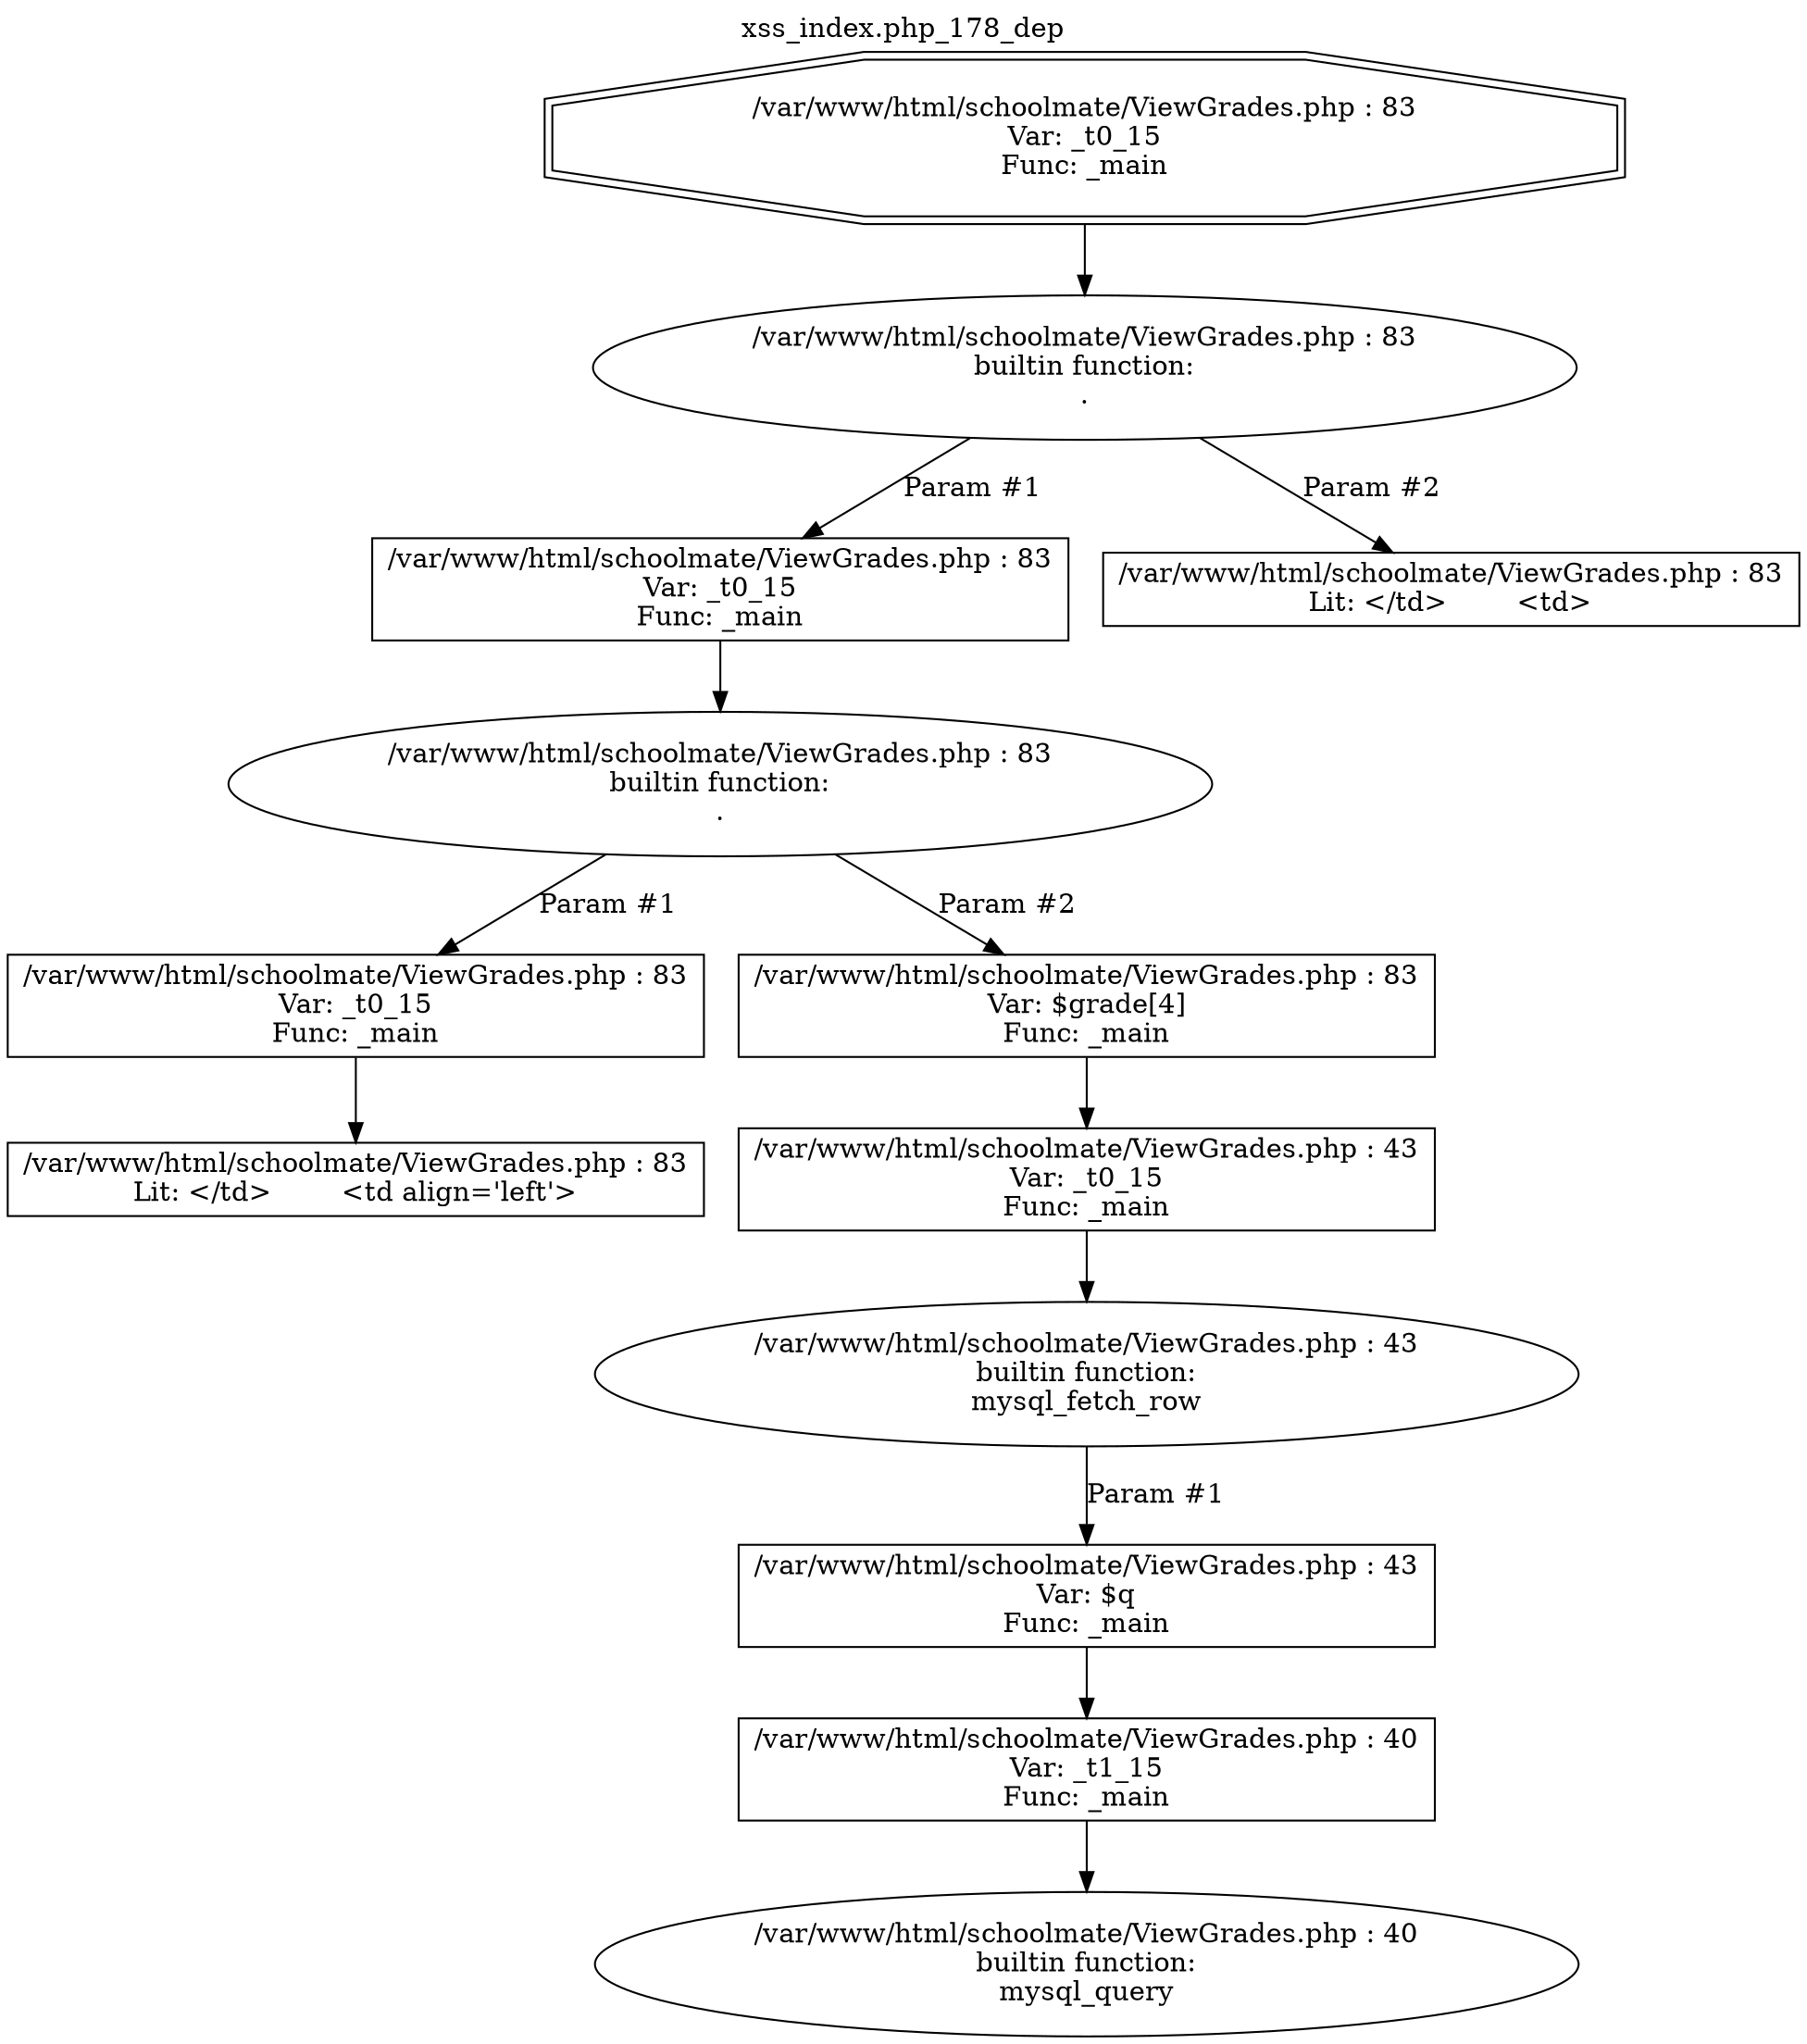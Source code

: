 digraph cfg {
  label="xss_index.php_178_dep";
  labelloc=t;
  n1 [shape=doubleoctagon, label="/var/www/html/schoolmate/ViewGrades.php : 83\nVar: _t0_15\nFunc: _main\n"];
  n2 [shape=ellipse, label="/var/www/html/schoolmate/ViewGrades.php : 83\nbuiltin function:\n.\n"];
  n3 [shape=box, label="/var/www/html/schoolmate/ViewGrades.php : 83\nVar: _t0_15\nFunc: _main\n"];
  n4 [shape=ellipse, label="/var/www/html/schoolmate/ViewGrades.php : 83\nbuiltin function:\n.\n"];
  n5 [shape=box, label="/var/www/html/schoolmate/ViewGrades.php : 83\nVar: _t0_15\nFunc: _main\n"];
  n6 [shape=box, label="/var/www/html/schoolmate/ViewGrades.php : 83\nLit: </td>	<td align='left'>\n"];
  n7 [shape=box, label="/var/www/html/schoolmate/ViewGrades.php : 83\nVar: $grade[4]\nFunc: _main\n"];
  n8 [shape=box, label="/var/www/html/schoolmate/ViewGrades.php : 43\nVar: _t0_15\nFunc: _main\n"];
  n9 [shape=ellipse, label="/var/www/html/schoolmate/ViewGrades.php : 43\nbuiltin function:\nmysql_fetch_row\n"];
  n10 [shape=box, label="/var/www/html/schoolmate/ViewGrades.php : 43\nVar: $q\nFunc: _main\n"];
  n11 [shape=box, label="/var/www/html/schoolmate/ViewGrades.php : 40\nVar: _t1_15\nFunc: _main\n"];
  n12 [shape=ellipse, label="/var/www/html/schoolmate/ViewGrades.php : 40\nbuiltin function:\nmysql_query\n"];
  n13 [shape=box, label="/var/www/html/schoolmate/ViewGrades.php : 83\nLit: </td>	<td>\n"];
  n1 -> n2;
  n3 -> n4;
  n5 -> n6;
  n4 -> n5[label="Param #1"];
  n4 -> n7[label="Param #2"];
  n8 -> n9;
  n11 -> n12;
  n10 -> n11;
  n9 -> n10[label="Param #1"];
  n7 -> n8;
  n2 -> n3[label="Param #1"];
  n2 -> n13[label="Param #2"];
}
